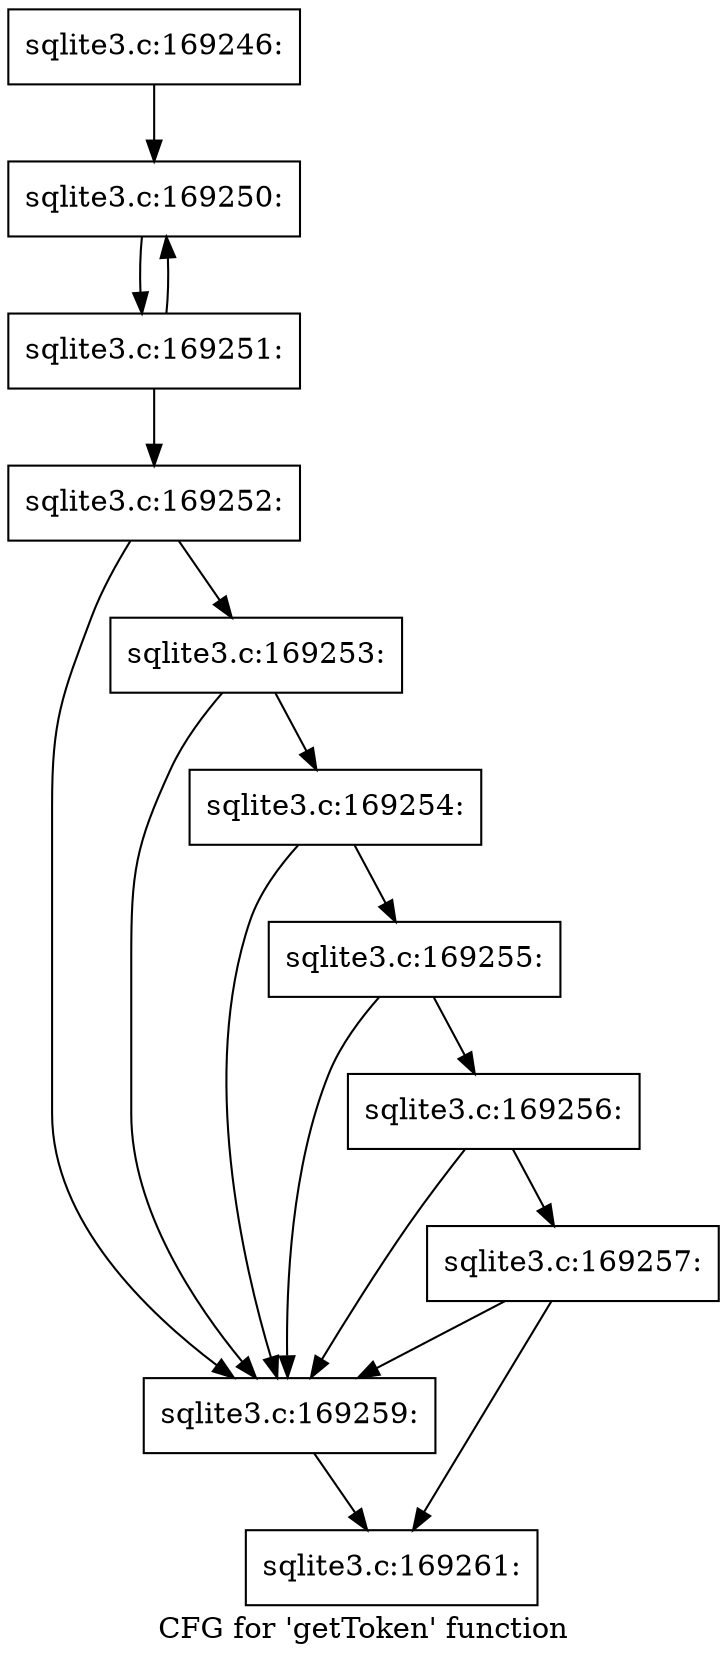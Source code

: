digraph "CFG for 'getToken' function" {
	label="CFG for 'getToken' function";

	Node0x55c0f887f040 [shape=record,label="{sqlite3.c:169246:}"];
	Node0x55c0f887f040 -> Node0x55c0f8881260;
	Node0x55c0f8881260 [shape=record,label="{sqlite3.c:169250:}"];
	Node0x55c0f8881260 -> Node0x55c0f8881210;
	Node0x55c0f8881210 [shape=record,label="{sqlite3.c:169251:}"];
	Node0x55c0f8881210 -> Node0x55c0f8881260;
	Node0x55c0f8881210 -> Node0x55c0f88811c0;
	Node0x55c0f88811c0 [shape=record,label="{sqlite3.c:169252:}"];
	Node0x55c0f88811c0 -> Node0x55c0f8881df0;
	Node0x55c0f88811c0 -> Node0x55c0f8882090;
	Node0x55c0f8882090 [shape=record,label="{sqlite3.c:169253:}"];
	Node0x55c0f8882090 -> Node0x55c0f8881df0;
	Node0x55c0f8882090 -> Node0x55c0f8882010;
	Node0x55c0f8882010 [shape=record,label="{sqlite3.c:169254:}"];
	Node0x55c0f8882010 -> Node0x55c0f8881df0;
	Node0x55c0f8882010 -> Node0x55c0f8881f90;
	Node0x55c0f8881f90 [shape=record,label="{sqlite3.c:169255:}"];
	Node0x55c0f8881f90 -> Node0x55c0f8881df0;
	Node0x55c0f8881f90 -> Node0x55c0f8881f10;
	Node0x55c0f8881f10 [shape=record,label="{sqlite3.c:169256:}"];
	Node0x55c0f8881f10 -> Node0x55c0f8881df0;
	Node0x55c0f8881f10 -> Node0x55c0f8881e90;
	Node0x55c0f8881e90 [shape=record,label="{sqlite3.c:169257:}"];
	Node0x55c0f8881e90 -> Node0x55c0f8881df0;
	Node0x55c0f8881e90 -> Node0x55c0f8881e40;
	Node0x55c0f8881df0 [shape=record,label="{sqlite3.c:169259:}"];
	Node0x55c0f8881df0 -> Node0x55c0f8881e40;
	Node0x55c0f8881e40 [shape=record,label="{sqlite3.c:169261:}"];
}
